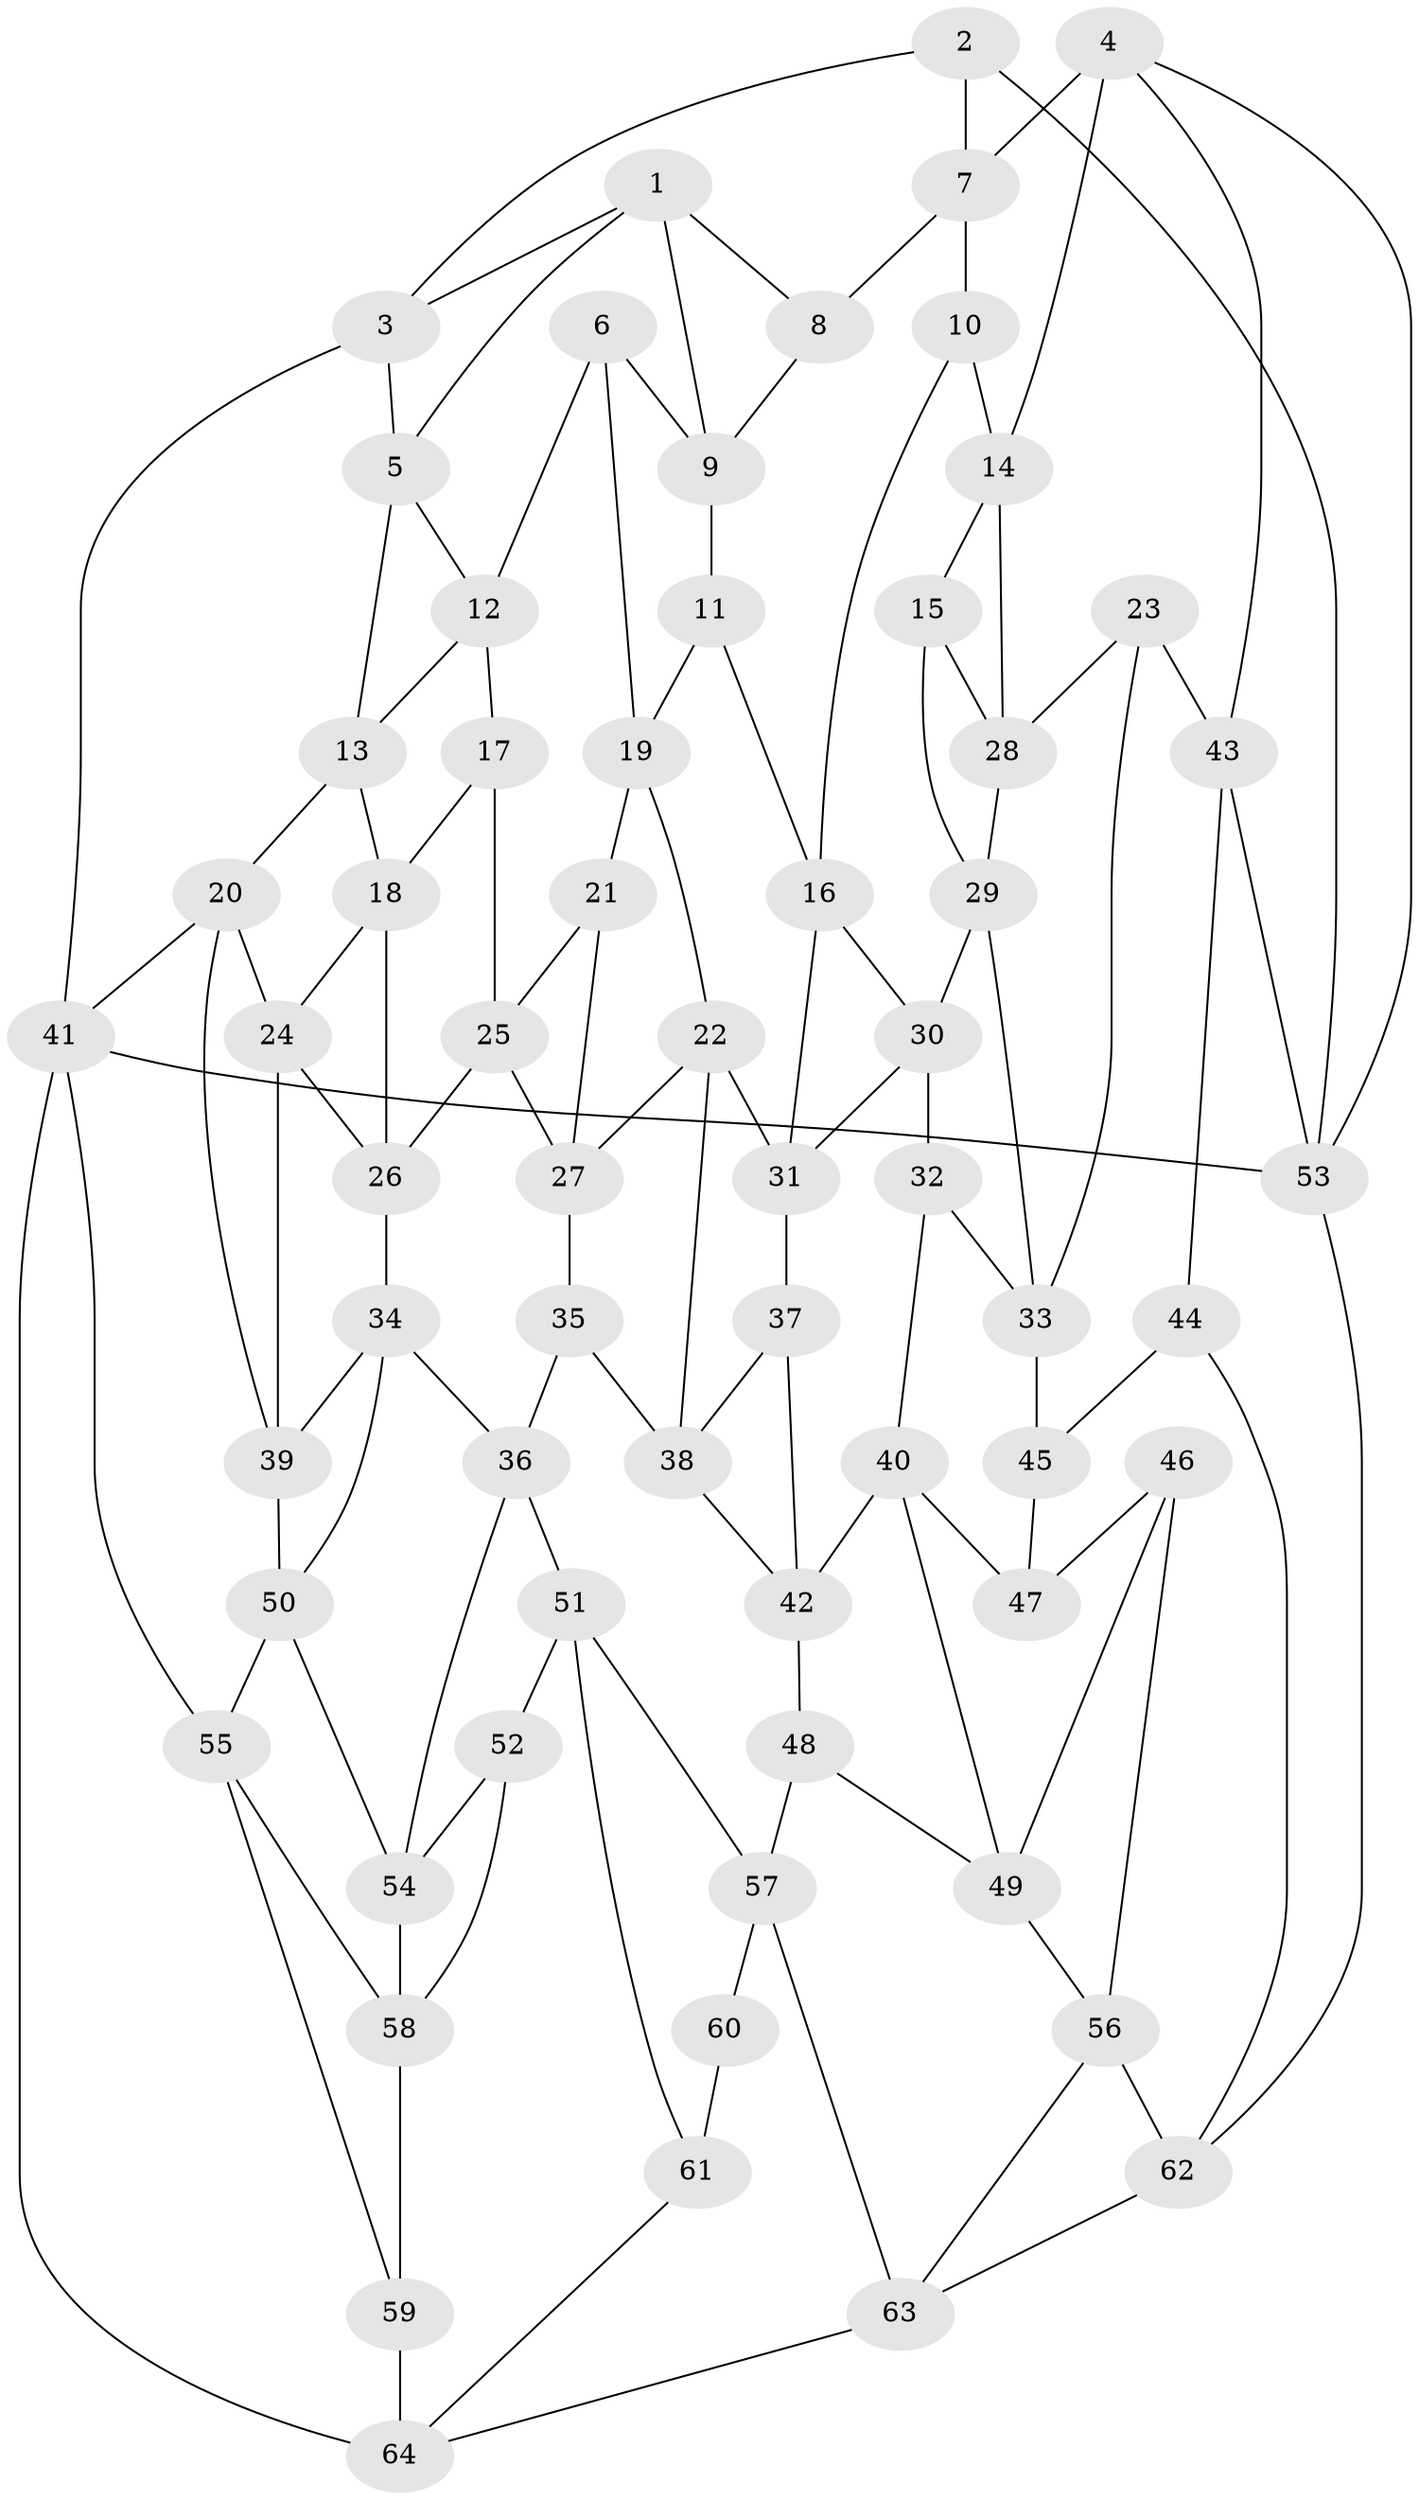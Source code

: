 // original degree distribution, {3: 0.015625, 5: 0.546875, 4: 0.2265625, 6: 0.2109375}
// Generated by graph-tools (version 1.1) at 2025/03/03/09/25 03:03:28]
// undirected, 64 vertices, 118 edges
graph export_dot {
graph [start="1"]
  node [color=gray90,style=filled];
  1;
  2;
  3;
  4;
  5;
  6;
  7;
  8;
  9;
  10;
  11;
  12;
  13;
  14;
  15;
  16;
  17;
  18;
  19;
  20;
  21;
  22;
  23;
  24;
  25;
  26;
  27;
  28;
  29;
  30;
  31;
  32;
  33;
  34;
  35;
  36;
  37;
  38;
  39;
  40;
  41;
  42;
  43;
  44;
  45;
  46;
  47;
  48;
  49;
  50;
  51;
  52;
  53;
  54;
  55;
  56;
  57;
  58;
  59;
  60;
  61;
  62;
  63;
  64;
  1 -- 3 [weight=1.0];
  1 -- 5 [weight=1.0];
  1 -- 8 [weight=1.0];
  1 -- 9 [weight=1.0];
  2 -- 3 [weight=1.0];
  2 -- 7 [weight=1.0];
  2 -- 53 [weight=1.0];
  3 -- 5 [weight=1.0];
  3 -- 41 [weight=1.0];
  4 -- 7 [weight=1.0];
  4 -- 14 [weight=1.0];
  4 -- 43 [weight=1.0];
  4 -- 53 [weight=1.0];
  5 -- 12 [weight=1.0];
  5 -- 13 [weight=1.0];
  6 -- 9 [weight=1.0];
  6 -- 12 [weight=1.0];
  6 -- 19 [weight=1.0];
  7 -- 8 [weight=1.0];
  7 -- 10 [weight=1.0];
  8 -- 9 [weight=1.0];
  9 -- 11 [weight=1.0];
  10 -- 14 [weight=1.0];
  10 -- 16 [weight=1.0];
  11 -- 16 [weight=1.0];
  11 -- 19 [weight=1.0];
  12 -- 13 [weight=1.0];
  12 -- 17 [weight=1.0];
  13 -- 18 [weight=1.0];
  13 -- 20 [weight=1.0];
  14 -- 15 [weight=1.0];
  14 -- 28 [weight=1.0];
  15 -- 28 [weight=1.0];
  15 -- 29 [weight=1.0];
  16 -- 30 [weight=1.0];
  16 -- 31 [weight=1.0];
  17 -- 18 [weight=1.0];
  17 -- 25 [weight=1.0];
  18 -- 24 [weight=1.0];
  18 -- 26 [weight=1.0];
  19 -- 21 [weight=1.0];
  19 -- 22 [weight=1.0];
  20 -- 24 [weight=1.0];
  20 -- 39 [weight=1.0];
  20 -- 41 [weight=1.0];
  21 -- 25 [weight=1.0];
  21 -- 27 [weight=1.0];
  22 -- 27 [weight=1.0];
  22 -- 31 [weight=1.0];
  22 -- 38 [weight=1.0];
  23 -- 28 [weight=1.0];
  23 -- 33 [weight=1.0];
  23 -- 43 [weight=1.0];
  24 -- 26 [weight=1.0];
  24 -- 39 [weight=1.0];
  25 -- 26 [weight=1.0];
  25 -- 27 [weight=1.0];
  26 -- 34 [weight=1.0];
  27 -- 35 [weight=1.0];
  28 -- 29 [weight=1.0];
  29 -- 30 [weight=1.0];
  29 -- 33 [weight=1.0];
  30 -- 31 [weight=1.0];
  30 -- 32 [weight=1.0];
  31 -- 37 [weight=1.0];
  32 -- 33 [weight=1.0];
  32 -- 40 [weight=1.0];
  33 -- 45 [weight=1.0];
  34 -- 36 [weight=1.0];
  34 -- 39 [weight=1.0];
  34 -- 50 [weight=1.0];
  35 -- 36 [weight=1.0];
  35 -- 38 [weight=1.0];
  36 -- 51 [weight=1.0];
  36 -- 54 [weight=1.0];
  37 -- 38 [weight=1.0];
  37 -- 42 [weight=1.0];
  38 -- 42 [weight=1.0];
  39 -- 50 [weight=1.0];
  40 -- 42 [weight=1.0];
  40 -- 47 [weight=1.0];
  40 -- 49 [weight=1.0];
  41 -- 53 [weight=2.0];
  41 -- 55 [weight=1.0];
  41 -- 64 [weight=1.0];
  42 -- 48 [weight=1.0];
  43 -- 44 [weight=1.0];
  43 -- 53 [weight=1.0];
  44 -- 45 [weight=1.0];
  44 -- 62 [weight=1.0];
  45 -- 47 [weight=2.0];
  46 -- 47 [weight=1.0];
  46 -- 49 [weight=1.0];
  46 -- 56 [weight=1.0];
  48 -- 49 [weight=1.0];
  48 -- 57 [weight=1.0];
  49 -- 56 [weight=1.0];
  50 -- 54 [weight=1.0];
  50 -- 55 [weight=1.0];
  51 -- 52 [weight=1.0];
  51 -- 57 [weight=1.0];
  51 -- 61 [weight=1.0];
  52 -- 54 [weight=1.0];
  52 -- 58 [weight=1.0];
  53 -- 62 [weight=1.0];
  54 -- 58 [weight=1.0];
  55 -- 58 [weight=1.0];
  55 -- 59 [weight=1.0];
  56 -- 62 [weight=1.0];
  56 -- 63 [weight=1.0];
  57 -- 60 [weight=1.0];
  57 -- 63 [weight=1.0];
  58 -- 59 [weight=1.0];
  59 -- 64 [weight=2.0];
  60 -- 61 [weight=2.0];
  61 -- 64 [weight=1.0];
  62 -- 63 [weight=1.0];
  63 -- 64 [weight=1.0];
}
